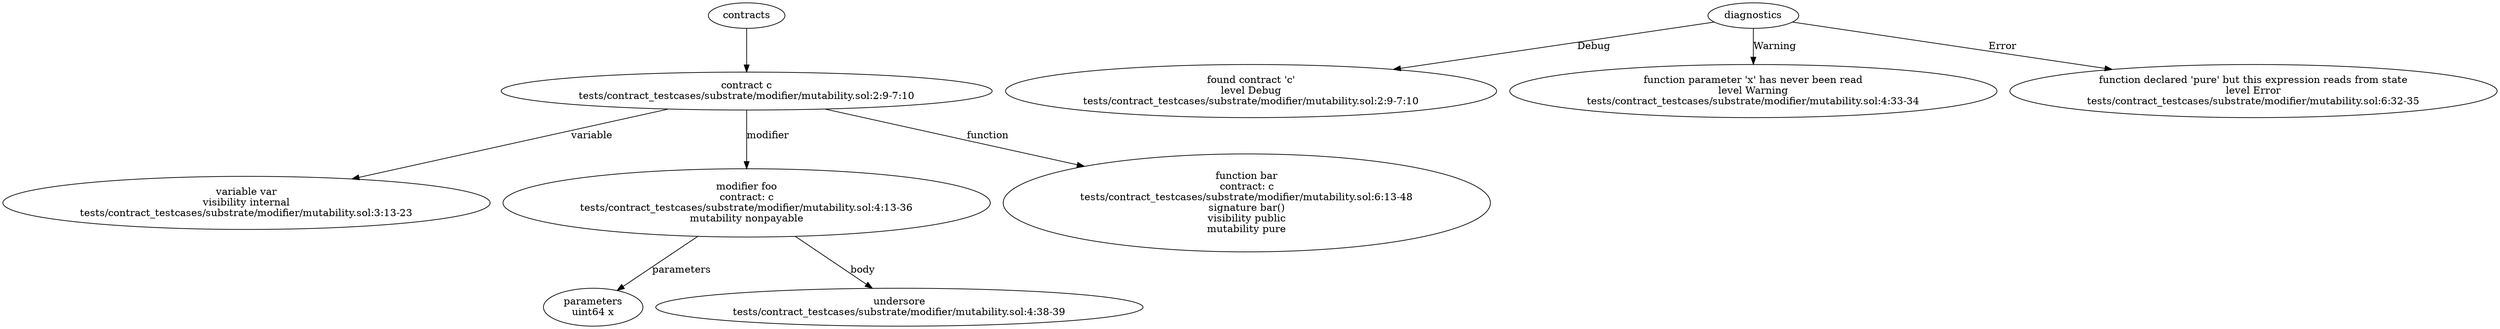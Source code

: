 strict digraph "tests/contract_testcases/substrate/modifier/mutability.sol" {
	contract [label="contract c\ntests/contract_testcases/substrate/modifier/mutability.sol:2:9-7:10"]
	var [label="variable var\nvisibility internal\ntests/contract_testcases/substrate/modifier/mutability.sol:3:13-23"]
	foo [label="modifier foo\ncontract: c\ntests/contract_testcases/substrate/modifier/mutability.sol:4:13-36\nmutability nonpayable"]
	parameters [label="parameters\nuint64 x"]
	underscore [label="undersore\ntests/contract_testcases/substrate/modifier/mutability.sol:4:38-39"]
	bar [label="function bar\ncontract: c\ntests/contract_testcases/substrate/modifier/mutability.sol:6:13-48\nsignature bar()\nvisibility public\nmutability pure"]
	diagnostic [label="found contract 'c'\nlevel Debug\ntests/contract_testcases/substrate/modifier/mutability.sol:2:9-7:10"]
	diagnostic_9 [label="function parameter 'x' has never been read\nlevel Warning\ntests/contract_testcases/substrate/modifier/mutability.sol:4:33-34"]
	diagnostic_10 [label="function declared 'pure' but this expression reads from state\nlevel Error\ntests/contract_testcases/substrate/modifier/mutability.sol:6:32-35"]
	contracts -> contract
	contract -> var [label="variable"]
	contract -> foo [label="modifier"]
	foo -> parameters [label="parameters"]
	foo -> underscore [label="body"]
	contract -> bar [label="function"]
	diagnostics -> diagnostic [label="Debug"]
	diagnostics -> diagnostic_9 [label="Warning"]
	diagnostics -> diagnostic_10 [label="Error"]
}
